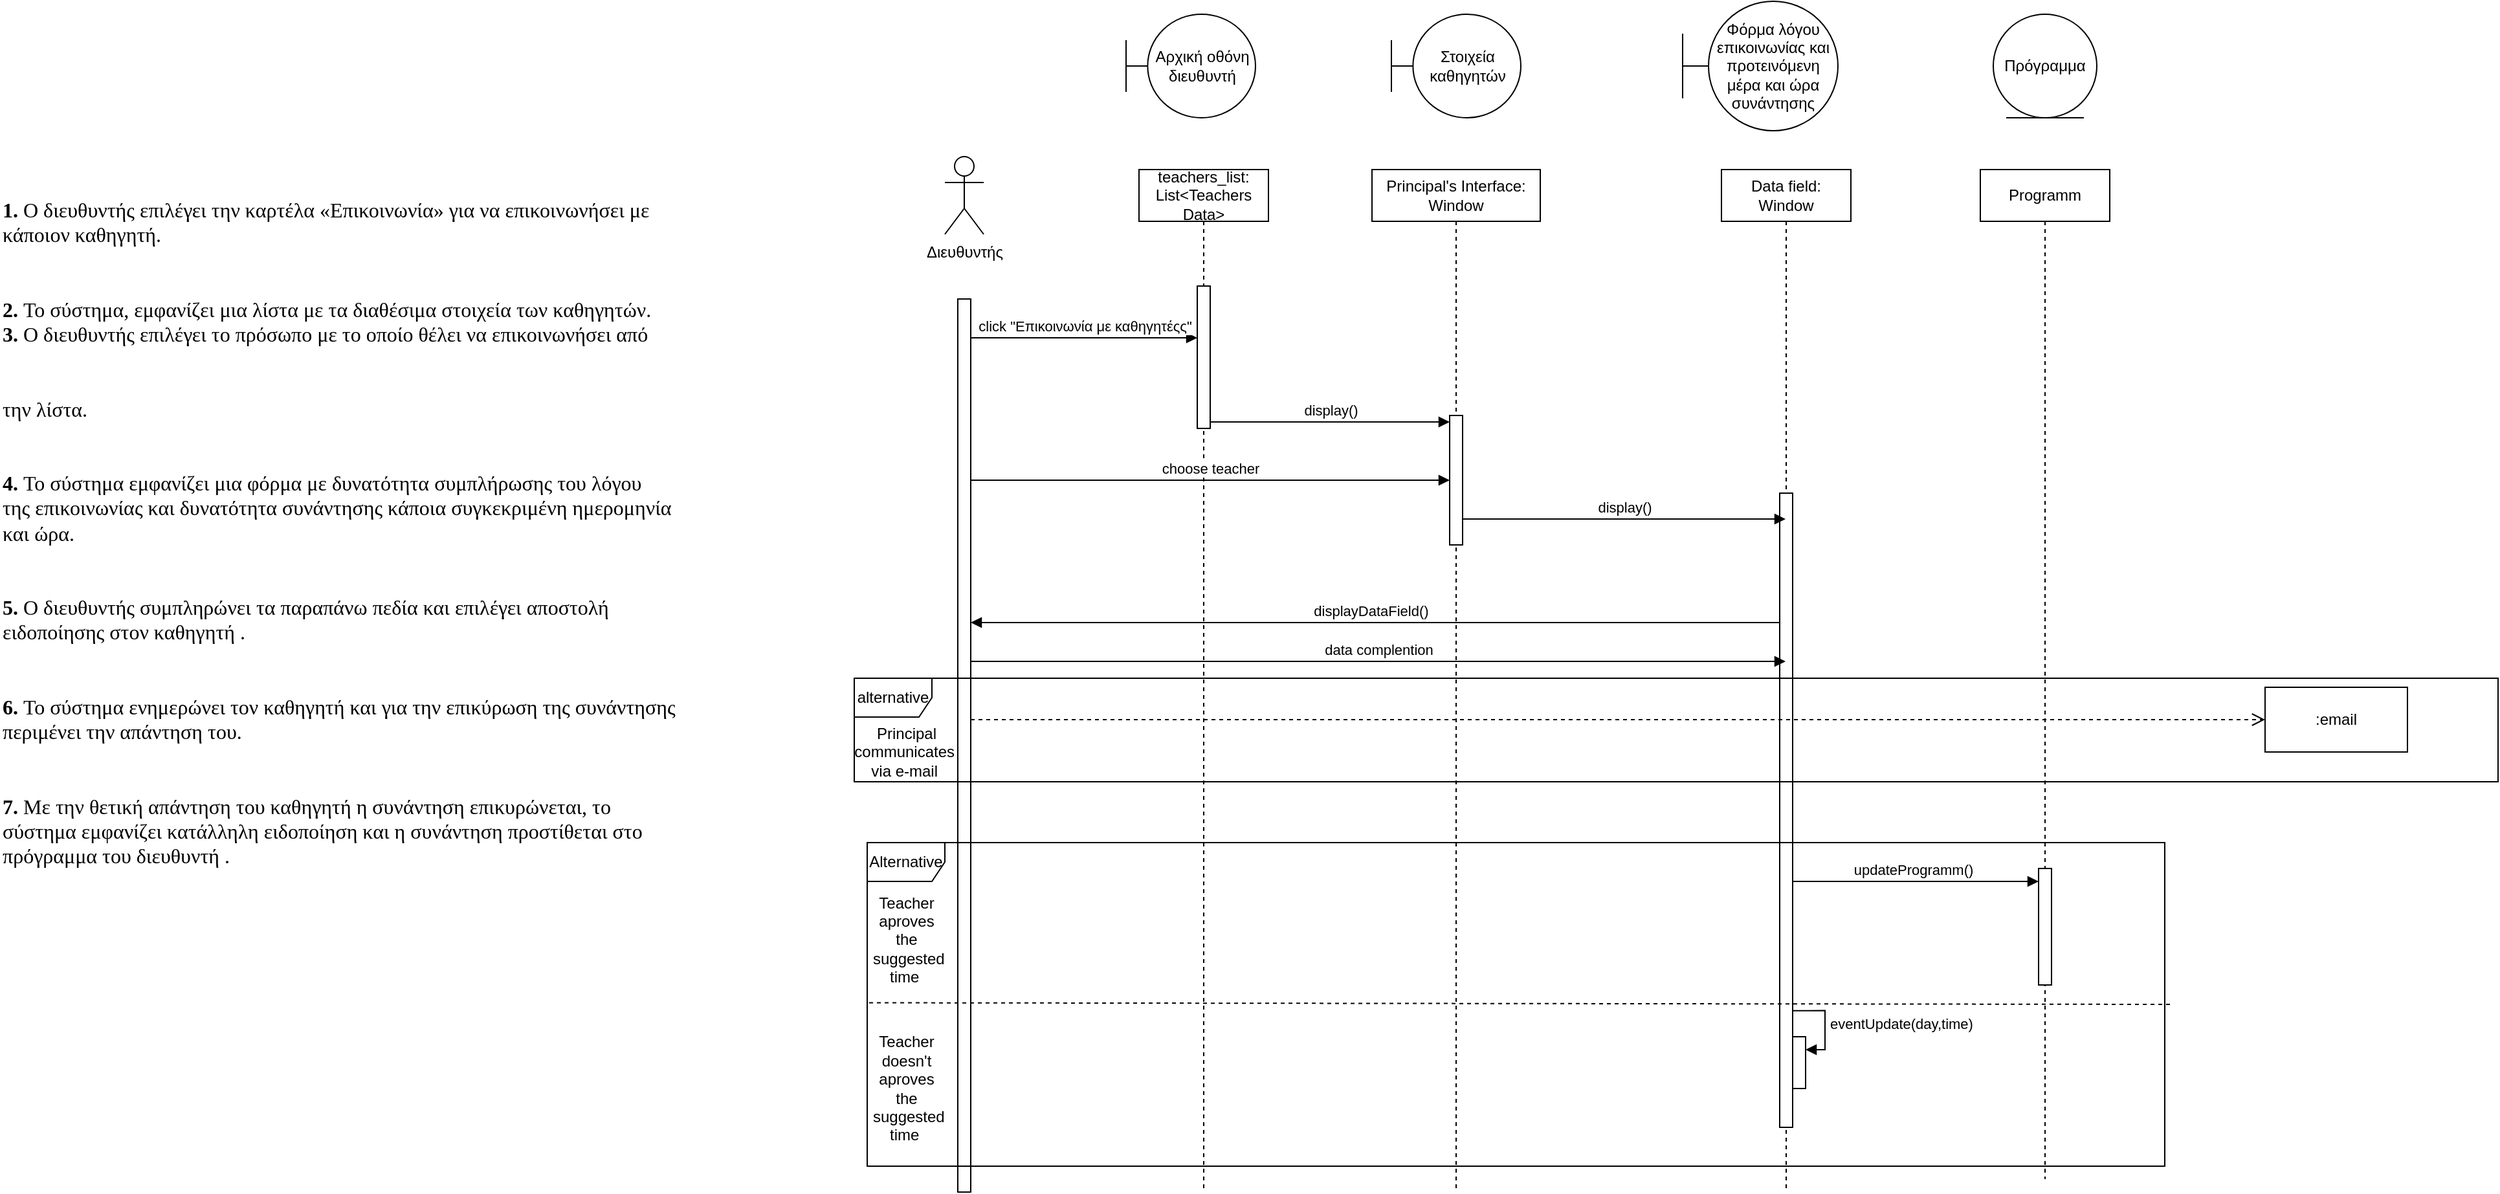 <mxfile version="21.2.9" type="device">
  <diagram name="Page-1" id="2YBvvXClWsGukQMizWep">
    <mxGraphModel dx="2156" dy="835" grid="1" gridSize="10" guides="1" tooltips="1" connect="1" arrows="1" fold="1" page="1" pageScale="1" pageWidth="850" pageHeight="1100" math="0" shadow="0">
      <root>
        <mxCell id="0" />
        <mxCell id="1" parent="0" />
        <mxCell id="Ybt9tuzpWEYedOXrQiWp-1" value="Αρχική οθόνη διευθυντή" style="shape=umlBoundary;whiteSpace=wrap;html=1;" parent="1" vertex="1">
          <mxGeometry x="220" y="150" width="100" height="80" as="geometry" />
        </mxCell>
        <mxCell id="Ybt9tuzpWEYedOXrQiWp-2" value="Διευθυντής" style="shape=umlActor;verticalLabelPosition=bottom;verticalAlign=top;html=1;" parent="1" vertex="1">
          <mxGeometry x="80" y="260" width="30" height="60" as="geometry" />
        </mxCell>
        <mxCell id="Ybt9tuzpWEYedOXrQiWp-3" value="Στοιχεία καθηγητών" style="shape=umlBoundary;whiteSpace=wrap;html=1;" parent="1" vertex="1">
          <mxGeometry x="425" y="150" width="100" height="80" as="geometry" />
        </mxCell>
        <mxCell id="Ybt9tuzpWEYedOXrQiWp-4" value="Φόρμα λόγου επικοινωνίας και προτεινόμενη μέρα και ώρα συνάντησης" style="shape=umlBoundary;whiteSpace=wrap;html=1;" parent="1" vertex="1">
          <mxGeometry x="650" y="140" width="120" height="100" as="geometry" />
        </mxCell>
        <mxCell id="Ybt9tuzpWEYedOXrQiWp-5" value="Πρόγραμμα" style="ellipse;shape=umlEntity;whiteSpace=wrap;html=1;" parent="1" vertex="1">
          <mxGeometry x="890" y="150" width="80" height="80" as="geometry" />
        </mxCell>
        <mxCell id="Ybt9tuzpWEYedOXrQiWp-6" value="Principal&#39;s Interface: Window" style="shape=umlLifeline;perimeter=lifelinePerimeter;whiteSpace=wrap;html=1;container=1;dropTarget=0;collapsible=0;recursiveResize=0;outlineConnect=0;portConstraint=eastwest;newEdgeStyle={&quot;edgeStyle&quot;:&quot;elbowEdgeStyle&quot;,&quot;elbow&quot;:&quot;vertical&quot;,&quot;curved&quot;:0,&quot;rounded&quot;:0};" parent="1" vertex="1">
          <mxGeometry x="410" y="270" width="130" height="790" as="geometry" />
        </mxCell>
        <mxCell id="Ybt9tuzpWEYedOXrQiWp-14" value="" style="html=1;points=[];perimeter=orthogonalPerimeter;outlineConnect=0;targetShapes=umlLifeline;portConstraint=eastwest;newEdgeStyle={&quot;edgeStyle&quot;:&quot;elbowEdgeStyle&quot;,&quot;elbow&quot;:&quot;vertical&quot;,&quot;curved&quot;:0,&quot;rounded&quot;:0};" parent="Ybt9tuzpWEYedOXrQiWp-6" vertex="1">
          <mxGeometry x="60" y="190" width="10" height="100" as="geometry" />
        </mxCell>
        <mxCell id="Ybt9tuzpWEYedOXrQiWp-7" value="teachers_list: List&amp;lt;Teachers Data&amp;gt;" style="shape=umlLifeline;perimeter=lifelinePerimeter;whiteSpace=wrap;html=1;container=1;dropTarget=0;collapsible=0;recursiveResize=0;outlineConnect=0;portConstraint=eastwest;newEdgeStyle={&quot;edgeStyle&quot;:&quot;elbowEdgeStyle&quot;,&quot;elbow&quot;:&quot;vertical&quot;,&quot;curved&quot;:0,&quot;rounded&quot;:0};" parent="1" vertex="1">
          <mxGeometry x="230" y="270" width="100" height="790" as="geometry" />
        </mxCell>
        <mxCell id="Ybt9tuzpWEYedOXrQiWp-10" value="" style="html=1;points=[];perimeter=orthogonalPerimeter;outlineConnect=0;targetShapes=umlLifeline;portConstraint=eastwest;newEdgeStyle={&quot;edgeStyle&quot;:&quot;elbowEdgeStyle&quot;,&quot;elbow&quot;:&quot;vertical&quot;,&quot;curved&quot;:0,&quot;rounded&quot;:0};" parent="Ybt9tuzpWEYedOXrQiWp-7" vertex="1">
          <mxGeometry x="45" y="90" width="10" height="110" as="geometry" />
        </mxCell>
        <mxCell id="Ybt9tuzpWEYedOXrQiWp-8" value="Data field: Window" style="shape=umlLifeline;perimeter=lifelinePerimeter;whiteSpace=wrap;html=1;container=1;dropTarget=0;collapsible=0;recursiveResize=0;outlineConnect=0;portConstraint=eastwest;newEdgeStyle={&quot;edgeStyle&quot;:&quot;elbowEdgeStyle&quot;,&quot;elbow&quot;:&quot;vertical&quot;,&quot;curved&quot;:0,&quot;rounded&quot;:0};" parent="1" vertex="1">
          <mxGeometry x="680" y="270" width="100" height="790" as="geometry" />
        </mxCell>
        <mxCell id="Ybt9tuzpWEYedOXrQiWp-16" value="" style="html=1;points=[];perimeter=orthogonalPerimeter;outlineConnect=0;targetShapes=umlLifeline;portConstraint=eastwest;newEdgeStyle={&quot;edgeStyle&quot;:&quot;elbowEdgeStyle&quot;,&quot;elbow&quot;:&quot;vertical&quot;,&quot;curved&quot;:0,&quot;rounded&quot;:0};" parent="Ybt9tuzpWEYedOXrQiWp-8" vertex="1">
          <mxGeometry x="45" y="250" width="10" height="490" as="geometry" />
        </mxCell>
        <mxCell id="AKslkbuZnUf0l0pm8M-i-7" value="" style="html=1;points=[];perimeter=orthogonalPerimeter;outlineConnect=0;targetShapes=umlLifeline;portConstraint=eastwest;newEdgeStyle={&quot;edgeStyle&quot;:&quot;elbowEdgeStyle&quot;,&quot;elbow&quot;:&quot;vertical&quot;,&quot;curved&quot;:0,&quot;rounded&quot;:0};" parent="Ybt9tuzpWEYedOXrQiWp-8" vertex="1">
          <mxGeometry x="55" y="670" width="10" height="40" as="geometry" />
        </mxCell>
        <mxCell id="AKslkbuZnUf0l0pm8M-i-8" value="eventUpdate(day,time)" style="html=1;align=left;spacingLeft=2;endArrow=block;rounded=0;edgeStyle=orthogonalEdgeStyle;curved=0;rounded=0;exitX=1;exitY=0.816;exitDx=0;exitDy=0;exitPerimeter=0;" parent="Ybt9tuzpWEYedOXrQiWp-8" source="Ybt9tuzpWEYedOXrQiWp-16" target="AKslkbuZnUf0l0pm8M-i-7" edge="1">
          <mxGeometry relative="1" as="geometry">
            <mxPoint x="205" y="650" as="sourcePoint" />
            <Array as="points">
              <mxPoint x="80" y="650" />
              <mxPoint x="80" y="680" />
            </Array>
          </mxGeometry>
        </mxCell>
        <mxCell id="Ybt9tuzpWEYedOXrQiWp-9" value="Programm" style="shape=umlLifeline;perimeter=lifelinePerimeter;whiteSpace=wrap;html=1;container=1;dropTarget=0;collapsible=0;recursiveResize=0;outlineConnect=0;portConstraint=eastwest;newEdgeStyle={&quot;edgeStyle&quot;:&quot;elbowEdgeStyle&quot;,&quot;elbow&quot;:&quot;vertical&quot;,&quot;curved&quot;:0,&quot;rounded&quot;:0};" parent="1" vertex="1">
          <mxGeometry x="880" y="270" width="100" height="780" as="geometry" />
        </mxCell>
        <mxCell id="Ybt9tuzpWEYedOXrQiWp-20" value="" style="html=1;points=[];perimeter=orthogonalPerimeter;outlineConnect=0;targetShapes=umlLifeline;portConstraint=eastwest;newEdgeStyle={&quot;edgeStyle&quot;:&quot;elbowEdgeStyle&quot;,&quot;elbow&quot;:&quot;vertical&quot;,&quot;curved&quot;:0,&quot;rounded&quot;:0};" parent="Ybt9tuzpWEYedOXrQiWp-9" vertex="1">
          <mxGeometry x="45" y="540" width="10" height="90" as="geometry" />
        </mxCell>
        <mxCell id="Ybt9tuzpWEYedOXrQiWp-11" value="" style="html=1;points=[];perimeter=orthogonalPerimeter;outlineConnect=0;targetShapes=umlLifeline;portConstraint=eastwest;newEdgeStyle={&quot;edgeStyle&quot;:&quot;elbowEdgeStyle&quot;,&quot;elbow&quot;:&quot;vertical&quot;,&quot;curved&quot;:0,&quot;rounded&quot;:0};" parent="1" vertex="1">
          <mxGeometry x="90" y="370" width="10" height="690" as="geometry" />
        </mxCell>
        <mxCell id="Ybt9tuzpWEYedOXrQiWp-12" value="click &quot;Επικοινωνία με καθηγητέςς&quot;" style="html=1;verticalAlign=bottom;endArrow=block;edgeStyle=elbowEdgeStyle;elbow=vertical;curved=0;rounded=0;" parent="1" target="Ybt9tuzpWEYedOXrQiWp-10" edge="1">
          <mxGeometry width="80" relative="1" as="geometry">
            <mxPoint x="100" y="400" as="sourcePoint" />
            <mxPoint x="180" y="400" as="targetPoint" />
          </mxGeometry>
        </mxCell>
        <mxCell id="Ybt9tuzpWEYedOXrQiWp-15" value="choose teacher" style="html=1;verticalAlign=bottom;endArrow=block;edgeStyle=elbowEdgeStyle;elbow=vertical;curved=0;rounded=0;" parent="1" target="Ybt9tuzpWEYedOXrQiWp-14" edge="1">
          <mxGeometry width="80" relative="1" as="geometry">
            <mxPoint x="100" y="510" as="sourcePoint" />
            <mxPoint x="180" y="510" as="targetPoint" />
          </mxGeometry>
        </mxCell>
        <mxCell id="Ybt9tuzpWEYedOXrQiWp-17" value="display()" style="html=1;verticalAlign=bottom;endArrow=block;edgeStyle=elbowEdgeStyle;elbow=vertical;curved=0;rounded=0;" parent="1" source="Ybt9tuzpWEYedOXrQiWp-14" target="Ybt9tuzpWEYedOXrQiWp-8" edge="1">
          <mxGeometry width="80" relative="1" as="geometry">
            <mxPoint x="490" y="540" as="sourcePoint" />
            <mxPoint x="570" y="540" as="targetPoint" />
            <Array as="points">
              <mxPoint x="640" y="540" />
            </Array>
          </mxGeometry>
        </mxCell>
        <mxCell id="Ybt9tuzpWEYedOXrQiWp-18" value="data complention" style="html=1;verticalAlign=bottom;endArrow=block;edgeStyle=elbowEdgeStyle;elbow=vertical;curved=0;rounded=0;" parent="1" target="Ybt9tuzpWEYedOXrQiWp-8" edge="1">
          <mxGeometry width="80" relative="1" as="geometry">
            <mxPoint x="100" y="650" as="sourcePoint" />
            <mxPoint x="180" y="600" as="targetPoint" />
            <Array as="points">
              <mxPoint x="450" y="650" />
            </Array>
          </mxGeometry>
        </mxCell>
        <mxCell id="Ybt9tuzpWEYedOXrQiWp-19" value="displayDataField()" style="html=1;verticalAlign=bottom;endArrow=block;edgeStyle=elbowEdgeStyle;elbow=vertical;curved=0;rounded=0;" parent="1" source="Ybt9tuzpWEYedOXrQiWp-16" target="Ybt9tuzpWEYedOXrQiWp-11" edge="1">
          <mxGeometry x="0.016" width="80" relative="1" as="geometry">
            <mxPoint x="540" y="620" as="sourcePoint" />
            <mxPoint x="620" y="620" as="targetPoint" />
            <Array as="points">
              <mxPoint x="320" y="620" />
            </Array>
            <mxPoint x="1" as="offset" />
          </mxGeometry>
        </mxCell>
        <mxCell id="AKslkbuZnUf0l0pm8M-i-9" value="alternative" style="shape=umlFrame;whiteSpace=wrap;html=1;pointerEvents=0;" parent="1" vertex="1">
          <mxGeometry x="10" y="663" width="1270" height="80" as="geometry" />
        </mxCell>
        <mxCell id="AKslkbuZnUf0l0pm8M-i-10" value="Principal &lt;br&gt;communicates&amp;nbsp;&lt;br&gt;via e-mail&amp;nbsp;" style="text;html=1;align=center;verticalAlign=middle;resizable=0;points=[];autosize=1;strokeColor=none;fillColor=none;" parent="1" vertex="1">
          <mxGeometry y="690" width="100" height="60" as="geometry" />
        </mxCell>
        <mxCell id="AKslkbuZnUf0l0pm8M-i-11" value="" style="html=1;verticalAlign=bottom;endArrow=open;dashed=1;endSize=8;edgeStyle=elbowEdgeStyle;elbow=vertical;curved=0;rounded=0;entryX=0;entryY=0.5;entryDx=0;entryDy=0;" parent="1" source="Ybt9tuzpWEYedOXrQiWp-11" target="AKslkbuZnUf0l0pm8M-i-12" edge="1">
          <mxGeometry relative="1" as="geometry">
            <mxPoint x="250" y="700" as="sourcePoint" />
            <mxPoint x="170" y="700" as="targetPoint" />
          </mxGeometry>
        </mxCell>
        <mxCell id="AKslkbuZnUf0l0pm8M-i-1" value="Alternative" style="shape=umlFrame;whiteSpace=wrap;html=1;pointerEvents=0;" parent="1" vertex="1">
          <mxGeometry x="20" y="790" width="1002.5" height="250" as="geometry" />
        </mxCell>
        <mxCell id="AKslkbuZnUf0l0pm8M-i-2" value="" style="endArrow=none;dashed=1;html=1;rounded=0;entryX=0;entryY=0.495;entryDx=0;entryDy=0;entryPerimeter=0;exitX=1.004;exitY=0.5;exitDx=0;exitDy=0;exitPerimeter=0;" parent="1" source="AKslkbuZnUf0l0pm8M-i-1" target="AKslkbuZnUf0l0pm8M-i-1" edge="1">
          <mxGeometry width="50" height="50" relative="1" as="geometry">
            <mxPoint x="680" y="930" as="sourcePoint" />
            <mxPoint x="670" y="940" as="targetPoint" />
          </mxGeometry>
        </mxCell>
        <mxCell id="AKslkbuZnUf0l0pm8M-i-3" value="Teacher &lt;br&gt;aproves &lt;br&gt;the&lt;br&gt;&amp;nbsp;suggested &lt;br&gt;time&amp;nbsp;" style="text;html=1;align=center;verticalAlign=middle;resizable=0;points=[];autosize=1;strokeColor=none;fillColor=none;" parent="1" vertex="1">
          <mxGeometry x="10" y="820" width="80" height="90" as="geometry" />
        </mxCell>
        <mxCell id="AKslkbuZnUf0l0pm8M-i-4" value="Teacher &lt;br&gt;doesn&#39;t&lt;br&gt;aproves &lt;br&gt;the&lt;br&gt;&amp;nbsp;suggested &lt;br&gt;time&amp;nbsp;" style="text;html=1;align=center;verticalAlign=middle;resizable=0;points=[];autosize=1;strokeColor=none;fillColor=none;" parent="1" vertex="1">
          <mxGeometry x="10" y="930" width="80" height="100" as="geometry" />
        </mxCell>
        <mxCell id="Ybt9tuzpWEYedOXrQiWp-13" value="display()" style="html=1;verticalAlign=bottom;endArrow=block;edgeStyle=elbowEdgeStyle;elbow=vertical;curved=0;rounded=0;" parent="1" source="Ybt9tuzpWEYedOXrQiWp-10" target="Ybt9tuzpWEYedOXrQiWp-14" edge="1">
          <mxGeometry width="80" relative="1" as="geometry">
            <mxPoint x="290" y="460" as="sourcePoint" />
            <mxPoint x="370" y="460" as="targetPoint" />
            <mxPoint as="offset" />
          </mxGeometry>
        </mxCell>
        <mxCell id="AKslkbuZnUf0l0pm8M-i-12" value=":email" style="html=1;whiteSpace=wrap;" parent="1" vertex="1">
          <mxGeometry x="1100" y="670" width="110" height="50" as="geometry" />
        </mxCell>
        <mxCell id="Ybt9tuzpWEYedOXrQiWp-21" value="updateProgramm()" style="html=1;verticalAlign=bottom;endArrow=block;edgeStyle=elbowEdgeStyle;elbow=vertical;curved=0;rounded=0;" parent="1" source="Ybt9tuzpWEYedOXrQiWp-16" target="Ybt9tuzpWEYedOXrQiWp-20" edge="1">
          <mxGeometry x="-0.021" width="80" relative="1" as="geometry">
            <mxPoint x="885" y="820" as="sourcePoint" />
            <mxPoint x="920" y="820" as="targetPoint" />
            <Array as="points">
              <mxPoint x="900" y="820" />
              <mxPoint x="950" y="830" />
              <mxPoint x="920" y="820" />
              <mxPoint x="890" y="820" />
            </Array>
            <mxPoint as="offset" />
          </mxGeometry>
        </mxCell>
        <mxCell id="6W1vj8rR3M6X1Fikw8dW-1" value="&lt;div title=&quot;Page 13&quot; class=&quot;page&quot;&gt;&#xa;			&lt;div class=&quot;layoutArea&quot;&gt;&#xa;				&lt;div class=&quot;column&quot;&gt;&#xa;					&lt;p&gt;&lt;span style=&quot;font-size: 12.0pt; font-family: &#39;Calibri&#39;; font-weight: 700&quot;&gt;1. &lt;/span&gt;&lt;span style=&quot;font-size: 12.0pt; font-family: &#39;Calibri&#39;&quot;&gt;Ο διευθυντής επιλέγει την καρτέλα «Επικοινωνία» για να επικοινωνήσει με&#xa;κάποιον καθηγητή.&#xa;&lt;/span&gt;&lt;/p&gt;&#xa;					&lt;p&gt;&lt;span style=&quot;font-size: 12.0pt; font-family: &#39;Calibri&#39;; font-weight: 700&quot;&gt;2. &lt;/span&gt;&lt;span style=&quot;font-size: 12.0pt; font-family: &#39;Calibri&#39;&quot;&gt;Το σύστημα, εμφανίζει μια λίστα με τα διαθέσιμα στοιχεία των καθηγητών.&#xa;&lt;/span&gt;&lt;span style=&quot;font-size: 12.0pt; font-family: &#39;Calibri&#39;; font-weight: 700&quot;&gt;3. &lt;/span&gt;&lt;span style=&quot;font-size: 12.0pt; font-family: &#39;Calibri&#39;&quot;&gt;Ο διευθυντής επιλέγει το πρόσωπο με το οποίο θέλει να επικοινωνήσει από&#xa;&lt;/span&gt;&lt;/p&gt;&#xa;					&lt;p&gt;&lt;span style=&quot;font-size: 12.0pt; font-family: &#39;Calibri&#39;&quot;&gt;την λίστα.&#xa;&lt;/span&gt;&lt;/p&gt;&#xa;					&lt;p&gt;&lt;span style=&quot;font-size: 12.0pt; font-family: &#39;Calibri&#39;; font-weight: 700&quot;&gt;4. &lt;/span&gt;&lt;span style=&quot;font-size: 12.0pt; font-family: &#39;Calibri&#39;&quot;&gt;Το σύστημα εμφανίζει μια φόρμα με δυνατότητα συμπλήρωσης του λόγου&#xa;της επικοινωνίας και δυνατότητα συνάντησης κάποια συγκεκριμένη ημερομηνία&#xa;και ώρα.&#xa;&lt;/span&gt;&lt;/p&gt;&#xa;					&lt;p&gt;&lt;span style=&quot;font-size: 12.0pt; font-family: &#39;Calibri&#39;; font-weight: 700&quot;&gt;5. &lt;/span&gt;&lt;span style=&quot;font-size: 12.0pt; font-family: &#39;Calibri&#39;&quot;&gt;Ο διευθυντής συμπληρώνει τα παραπάνω πεδία και επιλέγει αποστολή&#xa;ειδοποίησης στον καθηγητή .&#xa;&lt;/span&gt;&lt;/p&gt;&#xa;					&lt;p&gt;&lt;span style=&quot;font-size: 12.0pt; font-family: &#39;Calibri&#39;; font-weight: 700&quot;&gt;6. &lt;/span&gt;&lt;span style=&quot;font-size: 12.0pt; font-family: &#39;Calibri&#39;&quot;&gt;Το σύστημα ενημερώνει τον καθηγητή και για την επικύρωση της συνάντησης&#xa;περιμένει την απάντηση του.&#xa;&lt;/span&gt;&lt;/p&gt;&#xa;					&lt;p&gt;&lt;span style=&quot;font-size: 12.0pt; font-family: &#39;Calibri&#39;; font-weight: 700&quot;&gt;7. &lt;/span&gt;&lt;span style=&quot;font-size: 12.0pt; font-family: &#39;Calibri&#39;&quot;&gt;Με την θετική απάντηση του καθηγητή η συνάντηση επικυρώνεται, το&#xa;σύστημα εμφανίζει κατάλληλη ειδοποίηση και η συνάντηση προστίθεται στο&#xa;πρόγραμμα του διευθυντή .&#xa;&lt;/span&gt;&lt;/p&gt;&#xa;				&lt;/div&gt;&#xa;			&lt;/div&gt;&#xa;		&lt;/div&gt;" style="text;whiteSpace=wrap;html=1;" vertex="1" parent="1">
          <mxGeometry x="-650" y="230" width="560" height="790" as="geometry" />
        </mxCell>
      </root>
    </mxGraphModel>
  </diagram>
</mxfile>
